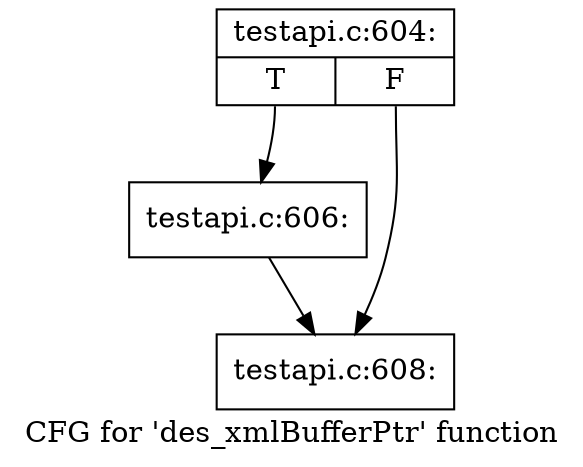 digraph "CFG for 'des_xmlBufferPtr' function" {
	label="CFG for 'des_xmlBufferPtr' function";

	Node0x4036150 [shape=record,label="{testapi.c:604:|{<s0>T|<s1>F}}"];
	Node0x4036150:s0 -> Node0x41f0260;
	Node0x4036150:s1 -> Node0x41f02b0;
	Node0x41f0260 [shape=record,label="{testapi.c:606:}"];
	Node0x41f0260 -> Node0x41f02b0;
	Node0x41f02b0 [shape=record,label="{testapi.c:608:}"];
}
